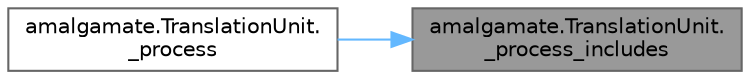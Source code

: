 digraph "amalgamate.TranslationUnit._process_includes"
{
 // LATEX_PDF_SIZE
  bgcolor="transparent";
  edge [fontname=Helvetica,fontsize=10,labelfontname=Helvetica,labelfontsize=10];
  node [fontname=Helvetica,fontsize=10,shape=box,height=0.2,width=0.4];
  rankdir="RL";
  Node1 [id="Node000001",label="amalgamate.TranslationUnit.\l_process_includes",height=0.2,width=0.4,color="gray40", fillcolor="grey60", style="filled", fontcolor="black",tooltip=" "];
  Node1 -> Node2 [id="edge1_Node000001_Node000002",dir="back",color="steelblue1",style="solid",tooltip=" "];
  Node2 [id="Node000002",label="amalgamate.TranslationUnit.\l_process",height=0.2,width=0.4,color="grey40", fillcolor="white", style="filled",URL="$classamalgamate_1_1_translation_unit.html#a4f4447788c34ffdd155a7c4226a6b819",tooltip=" "];
}
